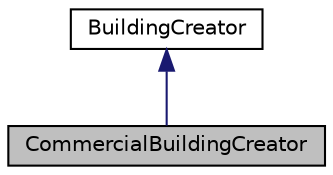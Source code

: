 digraph "CommercialBuildingCreator"
{
 // LATEX_PDF_SIZE
  edge [fontname="Helvetica",fontsize="10",labelfontname="Helvetica",labelfontsize="10"];
  node [fontname="Helvetica",fontsize="10",shape=record];
  Node1 [label="CommercialBuildingCreator",height=0.2,width=0.4,color="black", fillcolor="grey75", style="filled", fontcolor="black",tooltip="Concrete creator for generating commercial buildings."];
  Node2 -> Node1 [dir="back",color="midnightblue",fontsize="10",style="solid"];
  Node2 [label="BuildingCreator",height=0.2,width=0.4,color="black", fillcolor="white", style="filled",URL="$classBuildingCreator.html",tooltip="Interface for creating building objects of various types."];
}
